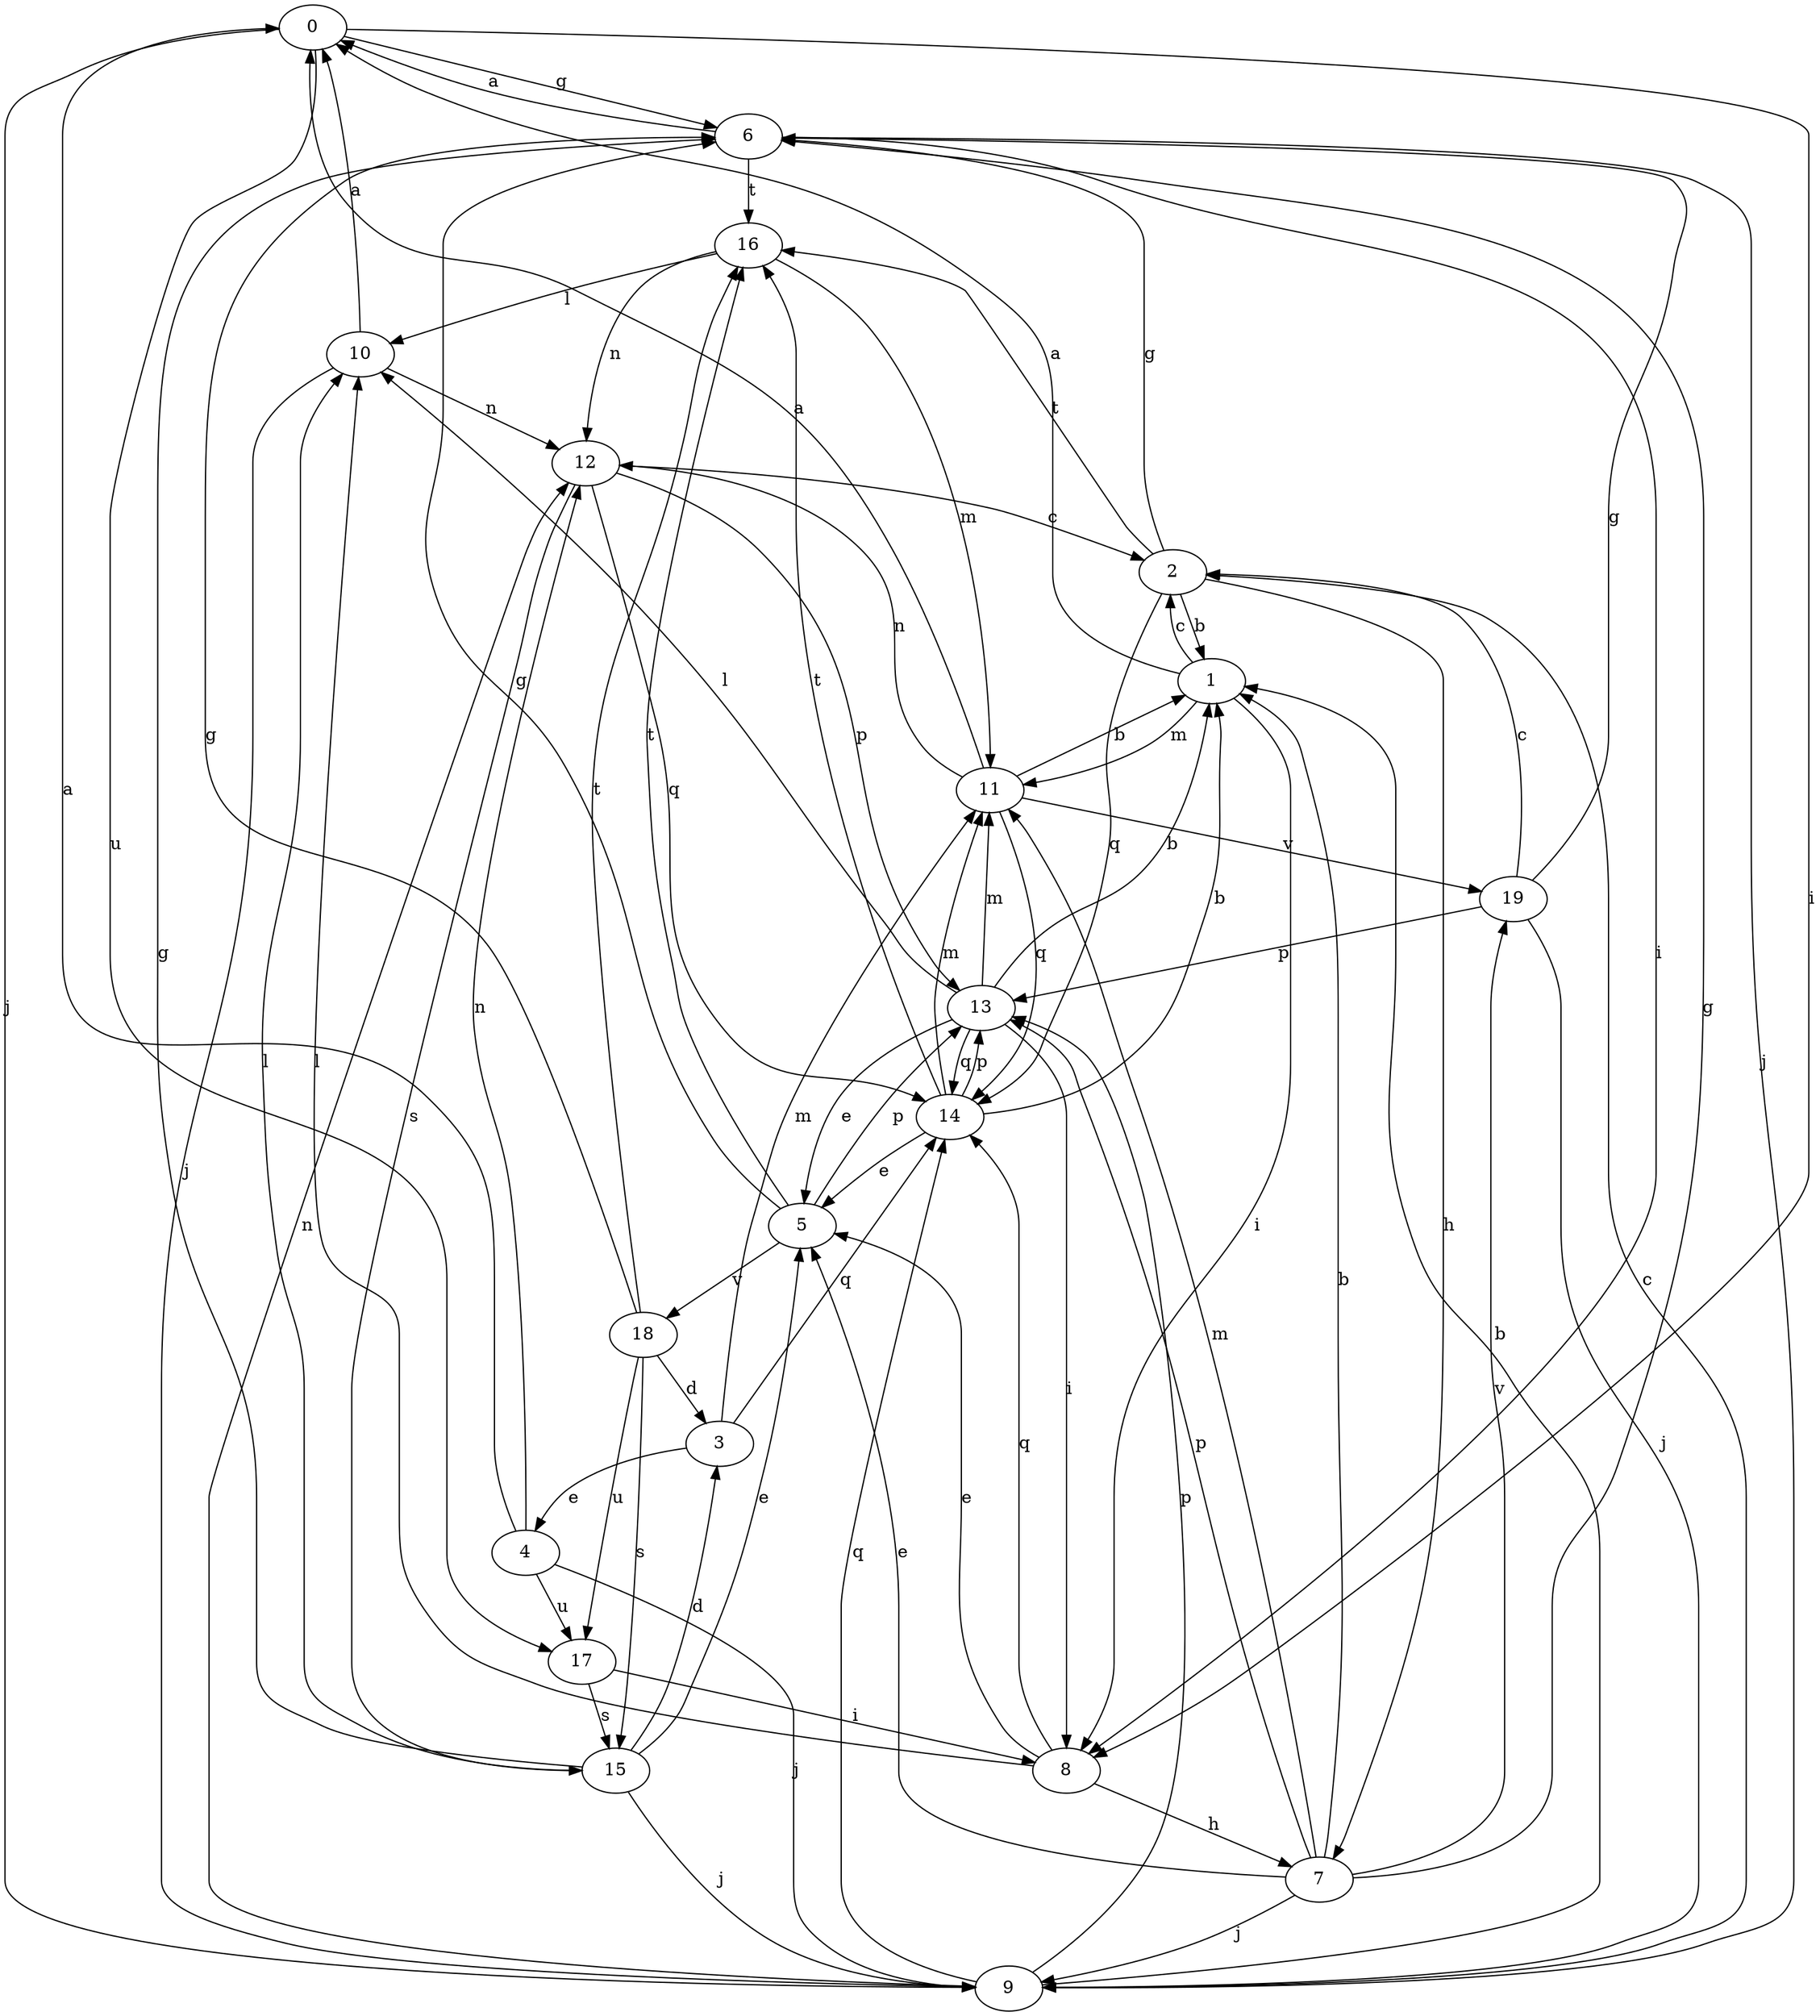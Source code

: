 strict digraph  {
0;
1;
2;
3;
4;
5;
6;
7;
8;
9;
10;
11;
12;
13;
14;
15;
16;
17;
18;
19;
0 -> 6  [label=g];
0 -> 8  [label=i];
0 -> 9  [label=j];
0 -> 17  [label=u];
1 -> 0  [label=a];
1 -> 2  [label=c];
1 -> 8  [label=i];
1 -> 11  [label=m];
2 -> 1  [label=b];
2 -> 6  [label=g];
2 -> 7  [label=h];
2 -> 14  [label=q];
2 -> 16  [label=t];
3 -> 4  [label=e];
3 -> 11  [label=m];
3 -> 14  [label=q];
4 -> 0  [label=a];
4 -> 9  [label=j];
4 -> 12  [label=n];
4 -> 17  [label=u];
5 -> 6  [label=g];
5 -> 13  [label=p];
5 -> 16  [label=t];
5 -> 18  [label=v];
6 -> 0  [label=a];
6 -> 8  [label=i];
6 -> 9  [label=j];
6 -> 16  [label=t];
7 -> 1  [label=b];
7 -> 5  [label=e];
7 -> 6  [label=g];
7 -> 9  [label=j];
7 -> 11  [label=m];
7 -> 13  [label=p];
7 -> 19  [label=v];
8 -> 5  [label=e];
8 -> 7  [label=h];
8 -> 10  [label=l];
8 -> 14  [label=q];
9 -> 1  [label=b];
9 -> 2  [label=c];
9 -> 12  [label=n];
9 -> 13  [label=p];
9 -> 14  [label=q];
10 -> 0  [label=a];
10 -> 9  [label=j];
10 -> 12  [label=n];
11 -> 0  [label=a];
11 -> 1  [label=b];
11 -> 12  [label=n];
11 -> 14  [label=q];
11 -> 19  [label=v];
12 -> 2  [label=c];
12 -> 13  [label=p];
12 -> 14  [label=q];
12 -> 15  [label=s];
13 -> 1  [label=b];
13 -> 5  [label=e];
13 -> 8  [label=i];
13 -> 10  [label=l];
13 -> 11  [label=m];
13 -> 14  [label=q];
14 -> 1  [label=b];
14 -> 5  [label=e];
14 -> 11  [label=m];
14 -> 13  [label=p];
14 -> 16  [label=t];
15 -> 3  [label=d];
15 -> 5  [label=e];
15 -> 6  [label=g];
15 -> 9  [label=j];
15 -> 10  [label=l];
16 -> 10  [label=l];
16 -> 11  [label=m];
16 -> 12  [label=n];
17 -> 8  [label=i];
17 -> 15  [label=s];
18 -> 3  [label=d];
18 -> 6  [label=g];
18 -> 15  [label=s];
18 -> 16  [label=t];
18 -> 17  [label=u];
19 -> 2  [label=c];
19 -> 6  [label=g];
19 -> 9  [label=j];
19 -> 13  [label=p];
}

